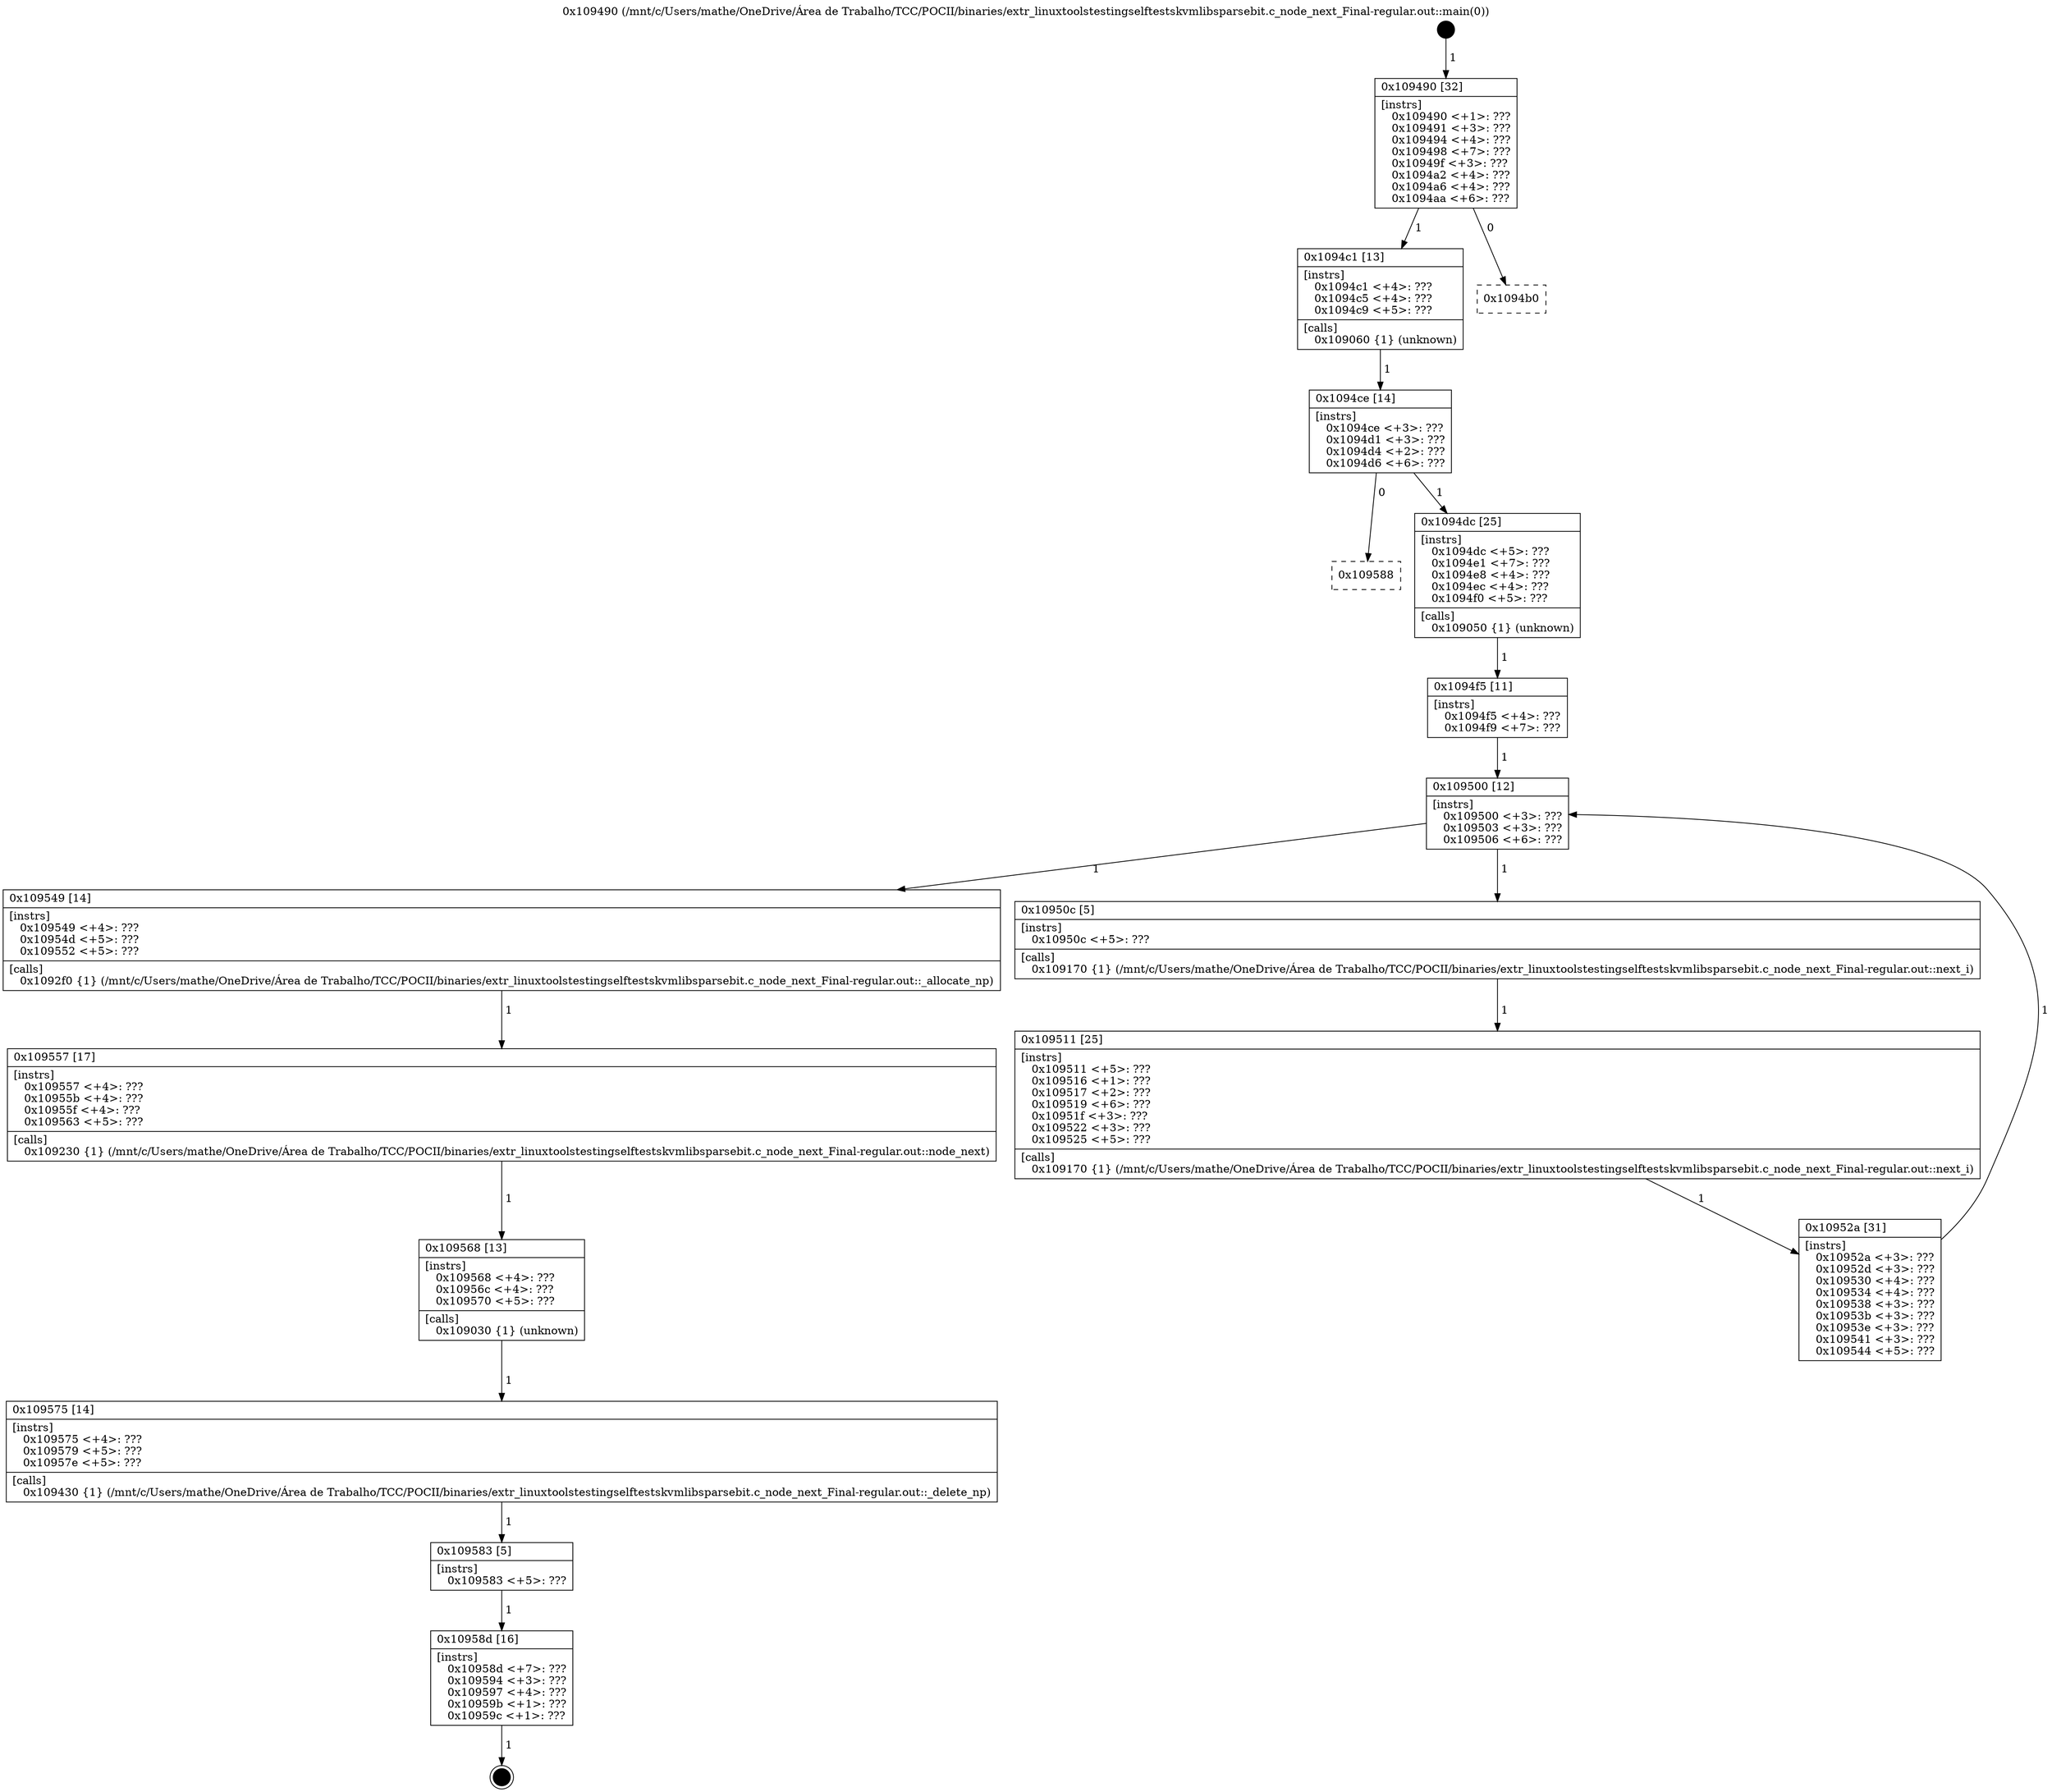 digraph "0x109490" {
  label = "0x109490 (/mnt/c/Users/mathe/OneDrive/Área de Trabalho/TCC/POCII/binaries/extr_linuxtoolstestingselftestskvmlibsparsebit.c_node_next_Final-regular.out::main(0))"
  labelloc = "t"
  node[shape=record]

  Entry [label="",width=0.3,height=0.3,shape=circle,fillcolor=black,style=filled]
  "0x109490" [label="{
     0x109490 [32]\l
     | [instrs]\l
     &nbsp;&nbsp;0x109490 \<+1\>: ???\l
     &nbsp;&nbsp;0x109491 \<+3\>: ???\l
     &nbsp;&nbsp;0x109494 \<+4\>: ???\l
     &nbsp;&nbsp;0x109498 \<+7\>: ???\l
     &nbsp;&nbsp;0x10949f \<+3\>: ???\l
     &nbsp;&nbsp;0x1094a2 \<+4\>: ???\l
     &nbsp;&nbsp;0x1094a6 \<+4\>: ???\l
     &nbsp;&nbsp;0x1094aa \<+6\>: ???\l
  }"]
  "0x1094c1" [label="{
     0x1094c1 [13]\l
     | [instrs]\l
     &nbsp;&nbsp;0x1094c1 \<+4\>: ???\l
     &nbsp;&nbsp;0x1094c5 \<+4\>: ???\l
     &nbsp;&nbsp;0x1094c9 \<+5\>: ???\l
     | [calls]\l
     &nbsp;&nbsp;0x109060 \{1\} (unknown)\l
  }"]
  "0x1094b0" [label="{
     0x1094b0\l
  }", style=dashed]
  "0x1094ce" [label="{
     0x1094ce [14]\l
     | [instrs]\l
     &nbsp;&nbsp;0x1094ce \<+3\>: ???\l
     &nbsp;&nbsp;0x1094d1 \<+3\>: ???\l
     &nbsp;&nbsp;0x1094d4 \<+2\>: ???\l
     &nbsp;&nbsp;0x1094d6 \<+6\>: ???\l
  }"]
  "0x109588" [label="{
     0x109588\l
  }", style=dashed]
  "0x1094dc" [label="{
     0x1094dc [25]\l
     | [instrs]\l
     &nbsp;&nbsp;0x1094dc \<+5\>: ???\l
     &nbsp;&nbsp;0x1094e1 \<+7\>: ???\l
     &nbsp;&nbsp;0x1094e8 \<+4\>: ???\l
     &nbsp;&nbsp;0x1094ec \<+4\>: ???\l
     &nbsp;&nbsp;0x1094f0 \<+5\>: ???\l
     | [calls]\l
     &nbsp;&nbsp;0x109050 \{1\} (unknown)\l
  }"]
  Exit [label="",width=0.3,height=0.3,shape=circle,fillcolor=black,style=filled,peripheries=2]
  "0x109500" [label="{
     0x109500 [12]\l
     | [instrs]\l
     &nbsp;&nbsp;0x109500 \<+3\>: ???\l
     &nbsp;&nbsp;0x109503 \<+3\>: ???\l
     &nbsp;&nbsp;0x109506 \<+6\>: ???\l
  }"]
  "0x109549" [label="{
     0x109549 [14]\l
     | [instrs]\l
     &nbsp;&nbsp;0x109549 \<+4\>: ???\l
     &nbsp;&nbsp;0x10954d \<+5\>: ???\l
     &nbsp;&nbsp;0x109552 \<+5\>: ???\l
     | [calls]\l
     &nbsp;&nbsp;0x1092f0 \{1\} (/mnt/c/Users/mathe/OneDrive/Área de Trabalho/TCC/POCII/binaries/extr_linuxtoolstestingselftestskvmlibsparsebit.c_node_next_Final-regular.out::_allocate_np)\l
  }"]
  "0x10950c" [label="{
     0x10950c [5]\l
     | [instrs]\l
     &nbsp;&nbsp;0x10950c \<+5\>: ???\l
     | [calls]\l
     &nbsp;&nbsp;0x109170 \{1\} (/mnt/c/Users/mathe/OneDrive/Área de Trabalho/TCC/POCII/binaries/extr_linuxtoolstestingselftestskvmlibsparsebit.c_node_next_Final-regular.out::next_i)\l
  }"]
  "0x109511" [label="{
     0x109511 [25]\l
     | [instrs]\l
     &nbsp;&nbsp;0x109511 \<+5\>: ???\l
     &nbsp;&nbsp;0x109516 \<+1\>: ???\l
     &nbsp;&nbsp;0x109517 \<+2\>: ???\l
     &nbsp;&nbsp;0x109519 \<+6\>: ???\l
     &nbsp;&nbsp;0x10951f \<+3\>: ???\l
     &nbsp;&nbsp;0x109522 \<+3\>: ???\l
     &nbsp;&nbsp;0x109525 \<+5\>: ???\l
     | [calls]\l
     &nbsp;&nbsp;0x109170 \{1\} (/mnt/c/Users/mathe/OneDrive/Área de Trabalho/TCC/POCII/binaries/extr_linuxtoolstestingselftestskvmlibsparsebit.c_node_next_Final-regular.out::next_i)\l
  }"]
  "0x10952a" [label="{
     0x10952a [31]\l
     | [instrs]\l
     &nbsp;&nbsp;0x10952a \<+3\>: ???\l
     &nbsp;&nbsp;0x10952d \<+3\>: ???\l
     &nbsp;&nbsp;0x109530 \<+4\>: ???\l
     &nbsp;&nbsp;0x109534 \<+4\>: ???\l
     &nbsp;&nbsp;0x109538 \<+3\>: ???\l
     &nbsp;&nbsp;0x10953b \<+3\>: ???\l
     &nbsp;&nbsp;0x10953e \<+3\>: ???\l
     &nbsp;&nbsp;0x109541 \<+3\>: ???\l
     &nbsp;&nbsp;0x109544 \<+5\>: ???\l
  }"]
  "0x1094f5" [label="{
     0x1094f5 [11]\l
     | [instrs]\l
     &nbsp;&nbsp;0x1094f5 \<+4\>: ???\l
     &nbsp;&nbsp;0x1094f9 \<+7\>: ???\l
  }"]
  "0x109557" [label="{
     0x109557 [17]\l
     | [instrs]\l
     &nbsp;&nbsp;0x109557 \<+4\>: ???\l
     &nbsp;&nbsp;0x10955b \<+4\>: ???\l
     &nbsp;&nbsp;0x10955f \<+4\>: ???\l
     &nbsp;&nbsp;0x109563 \<+5\>: ???\l
     | [calls]\l
     &nbsp;&nbsp;0x109230 \{1\} (/mnt/c/Users/mathe/OneDrive/Área de Trabalho/TCC/POCII/binaries/extr_linuxtoolstestingselftestskvmlibsparsebit.c_node_next_Final-regular.out::node_next)\l
  }"]
  "0x109568" [label="{
     0x109568 [13]\l
     | [instrs]\l
     &nbsp;&nbsp;0x109568 \<+4\>: ???\l
     &nbsp;&nbsp;0x10956c \<+4\>: ???\l
     &nbsp;&nbsp;0x109570 \<+5\>: ???\l
     | [calls]\l
     &nbsp;&nbsp;0x109030 \{1\} (unknown)\l
  }"]
  "0x109575" [label="{
     0x109575 [14]\l
     | [instrs]\l
     &nbsp;&nbsp;0x109575 \<+4\>: ???\l
     &nbsp;&nbsp;0x109579 \<+5\>: ???\l
     &nbsp;&nbsp;0x10957e \<+5\>: ???\l
     | [calls]\l
     &nbsp;&nbsp;0x109430 \{1\} (/mnt/c/Users/mathe/OneDrive/Área de Trabalho/TCC/POCII/binaries/extr_linuxtoolstestingselftestskvmlibsparsebit.c_node_next_Final-regular.out::_delete_np)\l
  }"]
  "0x109583" [label="{
     0x109583 [5]\l
     | [instrs]\l
     &nbsp;&nbsp;0x109583 \<+5\>: ???\l
  }"]
  "0x10958d" [label="{
     0x10958d [16]\l
     | [instrs]\l
     &nbsp;&nbsp;0x10958d \<+7\>: ???\l
     &nbsp;&nbsp;0x109594 \<+3\>: ???\l
     &nbsp;&nbsp;0x109597 \<+4\>: ???\l
     &nbsp;&nbsp;0x10959b \<+1\>: ???\l
     &nbsp;&nbsp;0x10959c \<+1\>: ???\l
  }"]
  Entry -> "0x109490" [label=" 1"]
  "0x109490" -> "0x1094c1" [label=" 1"]
  "0x109490" -> "0x1094b0" [label=" 0"]
  "0x1094c1" -> "0x1094ce" [label=" 1"]
  "0x1094ce" -> "0x109588" [label=" 0"]
  "0x1094ce" -> "0x1094dc" [label=" 1"]
  "0x10958d" -> Exit [label=" 1"]
  "0x1094dc" -> "0x1094f5" [label=" 1"]
  "0x109500" -> "0x109549" [label=" 1"]
  "0x109500" -> "0x10950c" [label=" 1"]
  "0x10950c" -> "0x109511" [label=" 1"]
  "0x109511" -> "0x10952a" [label=" 1"]
  "0x1094f5" -> "0x109500" [label=" 1"]
  "0x10952a" -> "0x109500" [label=" 1"]
  "0x109549" -> "0x109557" [label=" 1"]
  "0x109557" -> "0x109568" [label=" 1"]
  "0x109568" -> "0x109575" [label=" 1"]
  "0x109575" -> "0x109583" [label=" 1"]
  "0x109583" -> "0x10958d" [label=" 1"]
}
